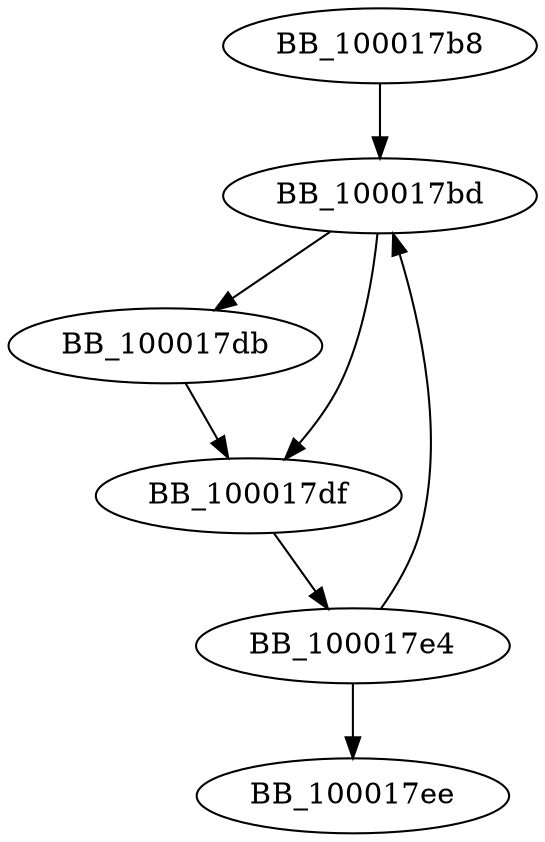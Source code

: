 DiGraph sub_100017B8{
BB_100017b8->BB_100017bd
BB_100017bd->BB_100017db
BB_100017bd->BB_100017df
BB_100017db->BB_100017df
BB_100017df->BB_100017e4
BB_100017e4->BB_100017bd
BB_100017e4->BB_100017ee
}
